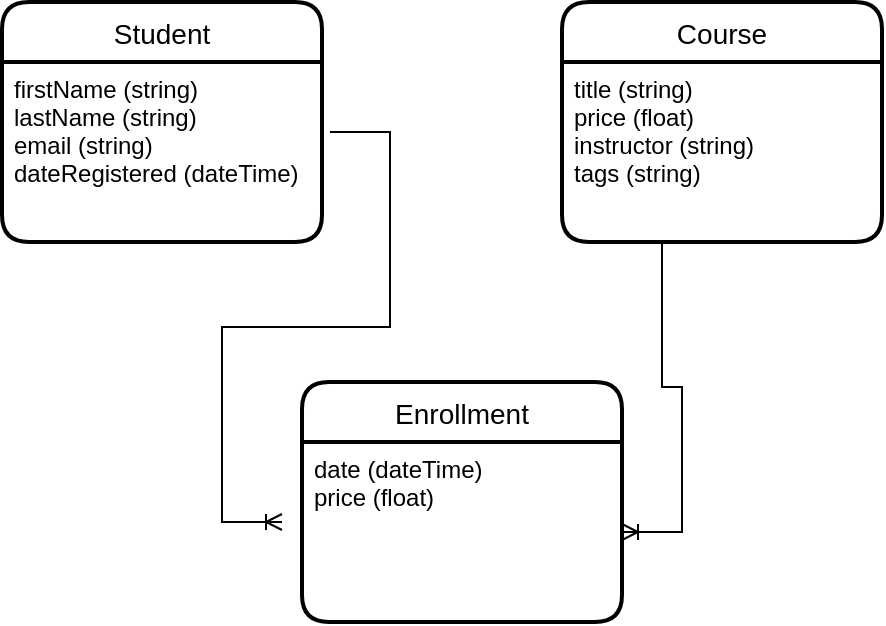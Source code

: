 <mxfile version="17.5.0" type="github">
  <diagram id="HZM6RfbCKHkHKNfwuDTF" name="Page-1">
    <mxGraphModel dx="496" dy="724" grid="1" gridSize="10" guides="1" tooltips="1" connect="1" arrows="1" fold="1" page="1" pageScale="1" pageWidth="827" pageHeight="1169" math="0" shadow="0">
      <root>
        <mxCell id="0" />
        <mxCell id="1" parent="0" />
        <mxCell id="itdoG1IwBEk0h6hR36ms-1" value="Student" style="swimlane;childLayout=stackLayout;horizontal=1;startSize=30;horizontalStack=0;rounded=1;fontSize=14;fontStyle=0;strokeWidth=2;resizeParent=0;resizeLast=1;shadow=0;dashed=0;align=center;" vertex="1" parent="1">
          <mxGeometry x="10" y="40" width="160" height="120" as="geometry" />
        </mxCell>
        <mxCell id="itdoG1IwBEk0h6hR36ms-2" value="firstName (string)&#xa;lastName (string)&#xa;email (string)&#xa;dateRegistered (dateTime)" style="align=left;strokeColor=none;fillColor=none;spacingLeft=4;fontSize=12;verticalAlign=top;resizable=0;rotatable=0;part=1;" vertex="1" parent="itdoG1IwBEk0h6hR36ms-1">
          <mxGeometry y="30" width="160" height="90" as="geometry" />
        </mxCell>
        <mxCell id="itdoG1IwBEk0h6hR36ms-3" value="Course" style="swimlane;childLayout=stackLayout;horizontal=1;startSize=30;horizontalStack=0;rounded=1;fontSize=14;fontStyle=0;strokeWidth=2;resizeParent=0;resizeLast=1;shadow=0;dashed=0;align=center;" vertex="1" parent="1">
          <mxGeometry x="290" y="40" width="160" height="120" as="geometry" />
        </mxCell>
        <mxCell id="itdoG1IwBEk0h6hR36ms-4" value="title (string)&#xa;price (float)&#xa;instructor (string)&#xa;tags (string)" style="align=left;strokeColor=none;fillColor=none;spacingLeft=4;fontSize=12;verticalAlign=top;resizable=0;rotatable=0;part=1;" vertex="1" parent="itdoG1IwBEk0h6hR36ms-3">
          <mxGeometry y="30" width="160" height="90" as="geometry" />
        </mxCell>
        <mxCell id="itdoG1IwBEk0h6hR36ms-6" value="Enrollment" style="swimlane;childLayout=stackLayout;horizontal=1;startSize=30;horizontalStack=0;rounded=1;fontSize=14;fontStyle=0;strokeWidth=2;resizeParent=0;resizeLast=1;shadow=0;dashed=0;align=center;" vertex="1" parent="1">
          <mxGeometry x="160" y="230" width="160" height="120" as="geometry" />
        </mxCell>
        <mxCell id="itdoG1IwBEk0h6hR36ms-7" value="date (dateTime)&#xa;price (float)" style="align=left;strokeColor=none;fillColor=none;spacingLeft=4;fontSize=12;verticalAlign=top;resizable=0;rotatable=0;part=1;" vertex="1" parent="itdoG1IwBEk0h6hR36ms-6">
          <mxGeometry y="30" width="160" height="90" as="geometry" />
        </mxCell>
        <mxCell id="itdoG1IwBEk0h6hR36ms-10" value="" style="edgeStyle=entityRelationEdgeStyle;fontSize=12;html=1;endArrow=ERoneToMany;rounded=0;exitX=1.025;exitY=0.389;exitDx=0;exitDy=0;exitPerimeter=0;" edge="1" parent="1" source="itdoG1IwBEk0h6hR36ms-2">
          <mxGeometry width="100" height="100" relative="1" as="geometry">
            <mxPoint x="20" y="290" as="sourcePoint" />
            <mxPoint x="150" y="300" as="targetPoint" />
          </mxGeometry>
        </mxCell>
        <mxCell id="itdoG1IwBEk0h6hR36ms-11" value="" style="edgeStyle=entityRelationEdgeStyle;fontSize=12;html=1;endArrow=ERoneToMany;rounded=0;entryX=1;entryY=0.5;entryDx=0;entryDy=0;exitX=0.5;exitY=1;exitDx=0;exitDy=0;" edge="1" parent="1" source="itdoG1IwBEk0h6hR36ms-4" target="itdoG1IwBEk0h6hR36ms-7">
          <mxGeometry width="100" height="100" relative="1" as="geometry">
            <mxPoint x="460" y="103" as="sourcePoint" />
            <mxPoint x="430" y="240" as="targetPoint" />
          </mxGeometry>
        </mxCell>
      </root>
    </mxGraphModel>
  </diagram>
</mxfile>
